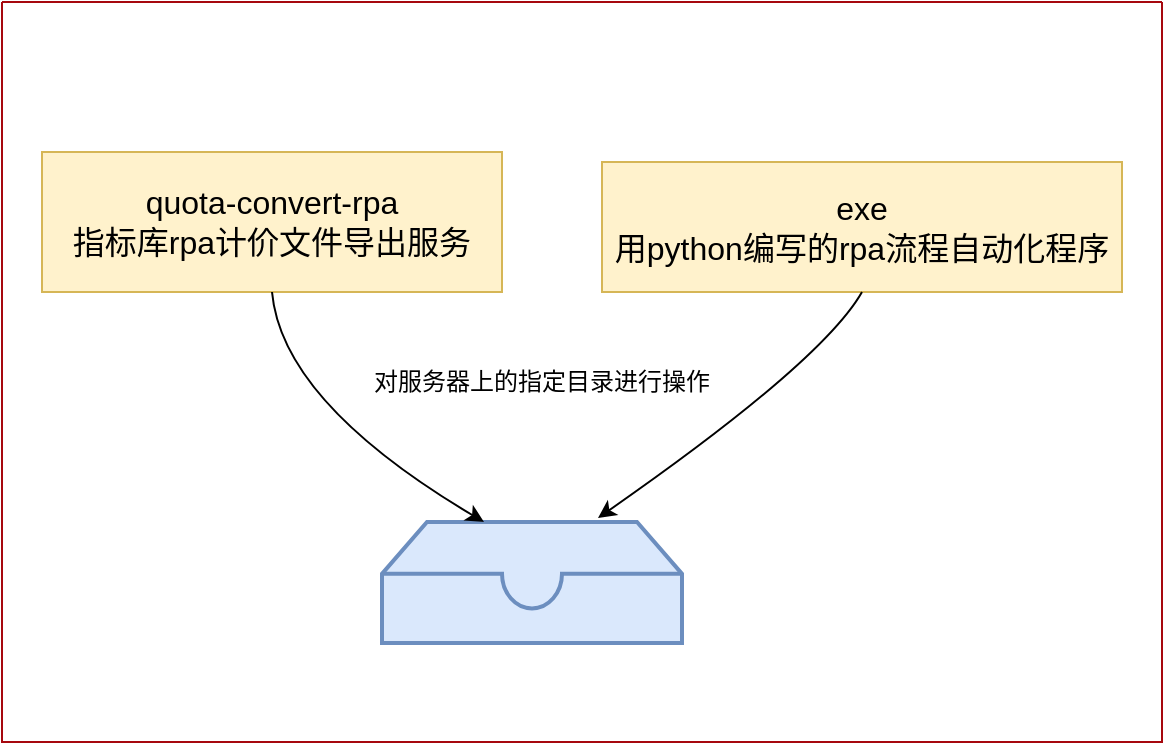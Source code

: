 <mxfile version="22.0.8" type="github">
  <diagram name="第 1 页" id="w6beiX0lcbzYnhqRx0_q">
    <mxGraphModel dx="1120" dy="793" grid="1" gridSize="10" guides="1" tooltips="1" connect="1" arrows="1" fold="1" page="1" pageScale="1" pageWidth="1169" pageHeight="827" math="0" shadow="0">
      <root>
        <mxCell id="0" />
        <mxCell id="1" parent="0" />
        <mxCell id="y09sBYto5wZh4Uca6OKV-1" value="" style="swimlane;startSize=0;fillColor=#e1d5e7;strokeColor=#A6080E;" vertex="1" parent="1">
          <mxGeometry x="200" y="190" width="580" height="370" as="geometry">
            <mxRectangle x="200" y="190" width="50" height="40" as="alternateBounds" />
          </mxGeometry>
        </mxCell>
        <mxCell id="y09sBYto5wZh4Uca6OKV-2" value="&lt;font style=&quot;font-size: 16px;&quot;&gt;quota-convert-rpa&lt;br&gt;指标库rpa计价文件导出服务&lt;/font&gt;" style="rounded=0;whiteSpace=wrap;html=1;fillColor=#fff2cc;strokeColor=#d6b656;" vertex="1" parent="y09sBYto5wZh4Uca6OKV-1">
          <mxGeometry x="20" y="75" width="230" height="70" as="geometry" />
        </mxCell>
        <mxCell id="y09sBYto5wZh4Uca6OKV-3" value="&lt;font style=&quot;font-size: 16px;&quot;&gt;exe&lt;br&gt;用python编写的rpa流程自动化程序&lt;/font&gt;" style="rounded=0;whiteSpace=wrap;html=1;fillColor=#fff2cc;strokeColor=#d6b656;" vertex="1" parent="y09sBYto5wZh4Uca6OKV-1">
          <mxGeometry x="300" y="80" width="260" height="65" as="geometry" />
        </mxCell>
        <mxCell id="y09sBYto5wZh4Uca6OKV-4" value="" style="html=1;verticalLabelPosition=bottom;align=center;labelBackgroundColor=#ffffff;verticalAlign=top;strokeWidth=2;strokeColor=#6c8ebf;shadow=0;dashed=0;shape=mxgraph.ios7.icons.storage;fillColor=#dae8fc;" vertex="1" parent="y09sBYto5wZh4Uca6OKV-1">
          <mxGeometry x="190" y="260" width="150" height="60.5" as="geometry" />
        </mxCell>
        <mxCell id="y09sBYto5wZh4Uca6OKV-6" value="" style="endArrow=classic;html=1;entryX=0.34;entryY=0;entryDx=0;entryDy=0;entryPerimeter=0;exitX=0.5;exitY=1;exitDx=0;exitDy=0;curved=1;" edge="1" parent="y09sBYto5wZh4Uca6OKV-1" source="y09sBYto5wZh4Uca6OKV-2" target="y09sBYto5wZh4Uca6OKV-4">
          <mxGeometry width="50" height="50" relative="1" as="geometry">
            <mxPoint x="130" y="160" as="sourcePoint" />
            <mxPoint x="180" y="110" as="targetPoint" />
            <Array as="points">
              <mxPoint x="140" y="200" />
            </Array>
          </mxGeometry>
        </mxCell>
        <mxCell id="y09sBYto5wZh4Uca6OKV-7" value="" style="endArrow=classic;html=1;exitX=0.5;exitY=1;exitDx=0;exitDy=0;entryX=0.72;entryY=-0.033;entryDx=0;entryDy=0;entryPerimeter=0;curved=1;" edge="1" parent="y09sBYto5wZh4Uca6OKV-1" source="y09sBYto5wZh4Uca6OKV-3" target="y09sBYto5wZh4Uca6OKV-4">
          <mxGeometry width="50" height="50" relative="1" as="geometry">
            <mxPoint x="410" y="190" as="sourcePoint" />
            <mxPoint x="460" y="140" as="targetPoint" />
            <Array as="points">
              <mxPoint x="410" y="180" />
            </Array>
          </mxGeometry>
        </mxCell>
        <mxCell id="y09sBYto5wZh4Uca6OKV-8" value="对服务器上的指定目录进行操作" style="text;html=1;strokeColor=none;fillColor=none;align=center;verticalAlign=middle;whiteSpace=wrap;rounded=0;" vertex="1" parent="y09sBYto5wZh4Uca6OKV-1">
          <mxGeometry x="170" y="170" width="200" height="40" as="geometry" />
        </mxCell>
      </root>
    </mxGraphModel>
  </diagram>
</mxfile>

